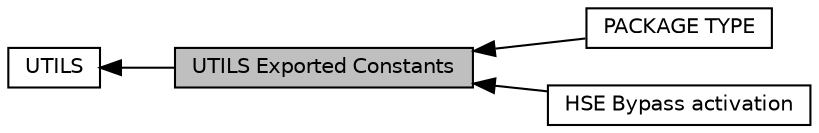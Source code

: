 digraph "UTILS Exported Constants"
{
  edge [fontname="Helvetica",fontsize="10",labelfontname="Helvetica",labelfontsize="10"];
  node [fontname="Helvetica",fontsize="10",shape=box];
  rankdir=LR;
  Node4 [label="PACKAGE TYPE",height=0.2,width=0.4,color="black", fillcolor="white", style="filled",URL="$group___u_t_i_l_s___e_c___p_a_c_k_a_g_e_t_y_p_e.html",tooltip=" "];
  Node2 [label="UTILS",height=0.2,width=0.4,color="black", fillcolor="white", style="filled",URL="$group___u_t_i_l_s___l_l.html",tooltip=" "];
  Node1 [label="UTILS Exported Constants",height=0.2,width=0.4,color="black", fillcolor="grey75", style="filled", fontcolor="black",tooltip=" "];
  Node3 [label="HSE Bypass activation",height=0.2,width=0.4,color="black", fillcolor="white", style="filled",URL="$group___u_t_i_l_s___e_c___h_s_e___b_y_p_a_s_s.html",tooltip=" "];
  Node2->Node1 [shape=plaintext, dir="back", style="solid"];
  Node1->Node3 [shape=plaintext, dir="back", style="solid"];
  Node1->Node4 [shape=plaintext, dir="back", style="solid"];
}
